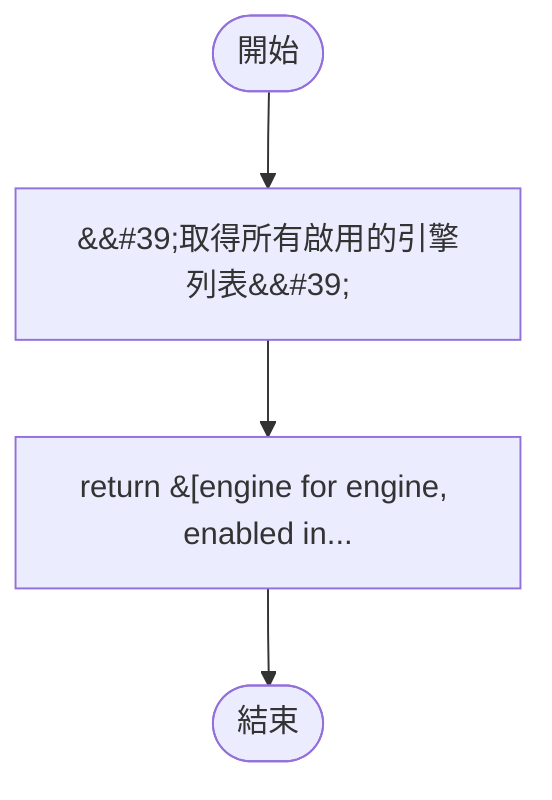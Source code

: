 flowchart TB
    n1([開始])
    n2([結束])
    n3[&amp;&#35;39;取得所有啟用的引擎列表&amp;&#35;39;]
    n4[return &#91;engine for engine, enabled in...]
    n1 --> n3
    n3 --> n4
    n4 --> n2